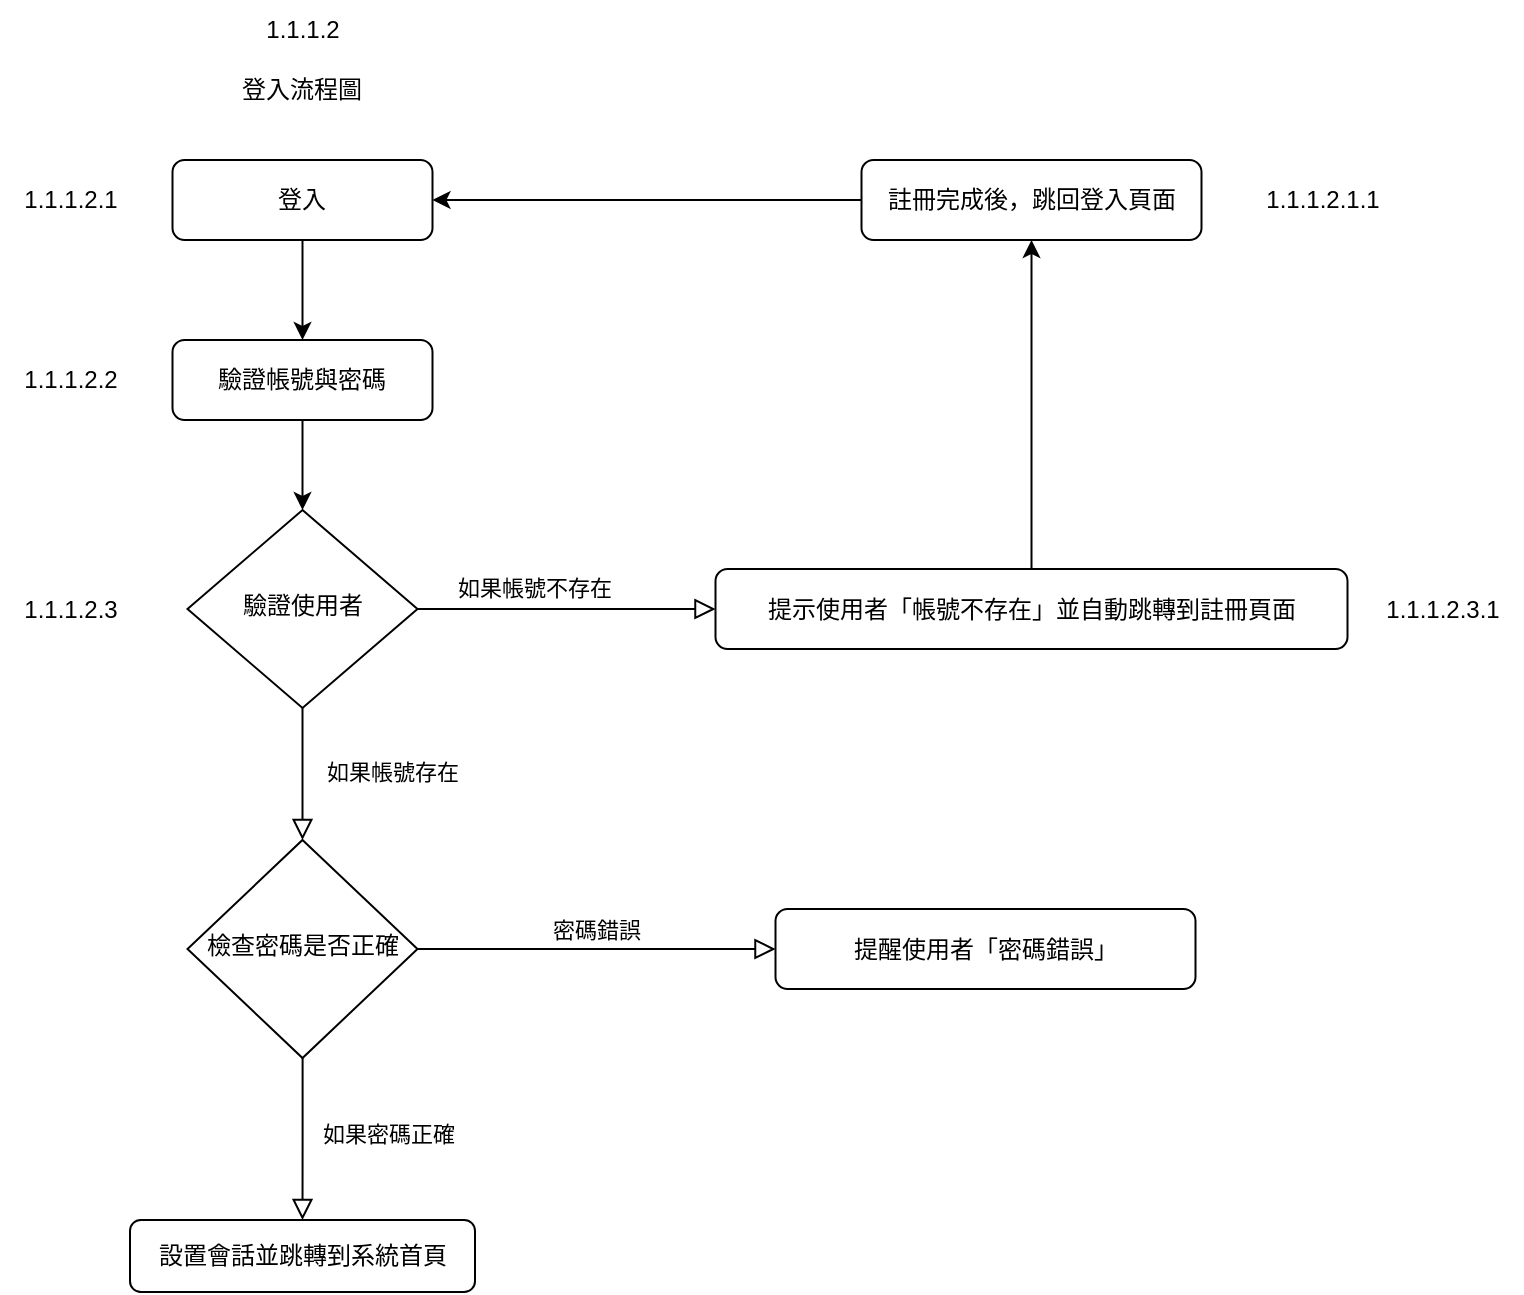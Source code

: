 <mxfile version="24.8.6">
  <diagram id="C5RBs43oDa-KdzZeNtuy" name="Page-1">
    <mxGraphModel dx="1434" dy="782" grid="1" gridSize="10" guides="1" tooltips="1" connect="1" arrows="1" fold="1" page="1" pageScale="1" pageWidth="827" pageHeight="1169" math="0" shadow="0">
      <root>
        <mxCell id="WIyWlLk6GJQsqaUBKTNV-0" />
        <mxCell id="WIyWlLk6GJQsqaUBKTNV-1" parent="WIyWlLk6GJQsqaUBKTNV-0" />
        <mxCell id="nLiXJdlD6BryKtPg3rHf-0" style="edgeStyle=orthogonalEdgeStyle;rounded=0;orthogonalLoop=1;jettySize=auto;html=1;exitX=0.5;exitY=1;exitDx=0;exitDy=0;" parent="WIyWlLk6GJQsqaUBKTNV-1" source="nLiXJdlD6BryKtPg3rHf-1" target="nLiXJdlD6BryKtPg3rHf-13" edge="1">
          <mxGeometry relative="1" as="geometry" />
        </mxCell>
        <mxCell id="nLiXJdlD6BryKtPg3rHf-1" value="登入" style="rounded=1;whiteSpace=wrap;html=1;fontSize=12;glass=0;strokeWidth=1;shadow=0;" parent="WIyWlLk6GJQsqaUBKTNV-1" vertex="1">
          <mxGeometry x="130.25" y="110" width="130" height="40" as="geometry" />
        </mxCell>
        <mxCell id="nLiXJdlD6BryKtPg3rHf-2" value="如果帳號存在" style="rounded=0;html=1;jettySize=auto;orthogonalLoop=1;fontSize=11;endArrow=block;endFill=0;endSize=8;strokeWidth=1;shadow=0;labelBackgroundColor=none;edgeStyle=orthogonalEdgeStyle;" parent="WIyWlLk6GJQsqaUBKTNV-1" source="nLiXJdlD6BryKtPg3rHf-4" target="nLiXJdlD6BryKtPg3rHf-9" edge="1">
          <mxGeometry x="-0.05" y="45" relative="1" as="geometry">
            <mxPoint as="offset" />
          </mxGeometry>
        </mxCell>
        <mxCell id="nLiXJdlD6BryKtPg3rHf-3" value="如果帳號不存在" style="edgeStyle=orthogonalEdgeStyle;rounded=0;html=1;jettySize=auto;orthogonalLoop=1;fontSize=11;endArrow=block;endFill=0;endSize=8;strokeWidth=1;shadow=0;labelBackgroundColor=none;" parent="WIyWlLk6GJQsqaUBKTNV-1" source="nLiXJdlD6BryKtPg3rHf-4" target="nLiXJdlD6BryKtPg3rHf-6" edge="1">
          <mxGeometry x="-0.223" y="11" relative="1" as="geometry">
            <mxPoint as="offset" />
          </mxGeometry>
        </mxCell>
        <mxCell id="nLiXJdlD6BryKtPg3rHf-4" value="驗證使用者" style="rhombus;whiteSpace=wrap;html=1;shadow=0;fontFamily=Helvetica;fontSize=12;align=center;strokeWidth=1;spacing=6;spacingTop=-4;" parent="WIyWlLk6GJQsqaUBKTNV-1" vertex="1">
          <mxGeometry x="137.75" y="285" width="115" height="99" as="geometry" />
        </mxCell>
        <mxCell id="nLiXJdlD6BryKtPg3rHf-5" value="" style="edgeStyle=orthogonalEdgeStyle;rounded=0;orthogonalLoop=1;jettySize=auto;html=1;" parent="WIyWlLk6GJQsqaUBKTNV-1" source="nLiXJdlD6BryKtPg3rHf-6" target="nLiXJdlD6BryKtPg3rHf-16" edge="1">
          <mxGeometry relative="1" as="geometry" />
        </mxCell>
        <mxCell id="nLiXJdlD6BryKtPg3rHf-6" value="提示使用者「帳號不存在」並自動跳轉到註冊頁面" style="rounded=1;whiteSpace=wrap;html=1;fontSize=12;glass=0;strokeWidth=1;shadow=0;" parent="WIyWlLk6GJQsqaUBKTNV-1" vertex="1">
          <mxGeometry x="401.75" y="314.5" width="316" height="40" as="geometry" />
        </mxCell>
        <mxCell id="nLiXJdlD6BryKtPg3rHf-7" value="如果密碼正確" style="rounded=0;html=1;jettySize=auto;orthogonalLoop=1;fontSize=11;endArrow=block;endFill=0;endSize=8;strokeWidth=1;shadow=0;labelBackgroundColor=none;edgeStyle=orthogonalEdgeStyle;" parent="WIyWlLk6GJQsqaUBKTNV-1" source="nLiXJdlD6BryKtPg3rHf-9" target="nLiXJdlD6BryKtPg3rHf-10" edge="1">
          <mxGeometry x="-0.046" y="43" relative="1" as="geometry">
            <mxPoint as="offset" />
          </mxGeometry>
        </mxCell>
        <mxCell id="nLiXJdlD6BryKtPg3rHf-8" value="密碼錯誤" style="edgeStyle=orthogonalEdgeStyle;rounded=0;html=1;jettySize=auto;orthogonalLoop=1;fontSize=11;endArrow=block;endFill=0;endSize=8;strokeWidth=1;shadow=0;labelBackgroundColor=none;" parent="WIyWlLk6GJQsqaUBKTNV-1" source="nLiXJdlD6BryKtPg3rHf-9" target="nLiXJdlD6BryKtPg3rHf-11" edge="1">
          <mxGeometry y="10" relative="1" as="geometry">
            <mxPoint as="offset" />
          </mxGeometry>
        </mxCell>
        <mxCell id="nLiXJdlD6BryKtPg3rHf-9" value="檢查密碼是否正確" style="rhombus;whiteSpace=wrap;html=1;shadow=0;fontFamily=Helvetica;fontSize=12;align=center;strokeWidth=1;spacing=6;spacingTop=-4;" parent="WIyWlLk6GJQsqaUBKTNV-1" vertex="1">
          <mxGeometry x="137.75" y="450" width="115" height="109" as="geometry" />
        </mxCell>
        <mxCell id="nLiXJdlD6BryKtPg3rHf-10" value="設置會話並跳轉到系統首頁" style="rounded=1;whiteSpace=wrap;html=1;fontSize=12;glass=0;strokeWidth=1;shadow=0;" parent="WIyWlLk6GJQsqaUBKTNV-1" vertex="1">
          <mxGeometry x="109" y="640" width="172.5" height="36" as="geometry" />
        </mxCell>
        <mxCell id="nLiXJdlD6BryKtPg3rHf-11" value="提醒使用者「密碼錯誤」" style="rounded=1;whiteSpace=wrap;html=1;fontSize=12;glass=0;strokeWidth=1;shadow=0;" parent="WIyWlLk6GJQsqaUBKTNV-1" vertex="1">
          <mxGeometry x="431.75" y="484.5" width="210" height="40" as="geometry" />
        </mxCell>
        <mxCell id="nLiXJdlD6BryKtPg3rHf-12" style="edgeStyle=orthogonalEdgeStyle;rounded=0;orthogonalLoop=1;jettySize=auto;html=1;entryX=0.5;entryY=0;entryDx=0;entryDy=0;" parent="WIyWlLk6GJQsqaUBKTNV-1" source="nLiXJdlD6BryKtPg3rHf-13" target="nLiXJdlD6BryKtPg3rHf-4" edge="1">
          <mxGeometry relative="1" as="geometry" />
        </mxCell>
        <mxCell id="nLiXJdlD6BryKtPg3rHf-13" value="驗證帳號與密碼" style="rounded=1;whiteSpace=wrap;html=1;fontSize=12;glass=0;strokeWidth=1;shadow=0;" parent="WIyWlLk6GJQsqaUBKTNV-1" vertex="1">
          <mxGeometry x="130.25" y="200" width="130" height="40" as="geometry" />
        </mxCell>
        <mxCell id="nLiXJdlD6BryKtPg3rHf-14" value="登入流程圖" style="text;html=1;align=center;verticalAlign=middle;whiteSpace=wrap;rounded=0;strokeColor=none;" parent="WIyWlLk6GJQsqaUBKTNV-1" vertex="1">
          <mxGeometry x="145.25" y="60" width="100" height="30" as="geometry" />
        </mxCell>
        <mxCell id="nLiXJdlD6BryKtPg3rHf-15" style="edgeStyle=orthogonalEdgeStyle;rounded=0;orthogonalLoop=1;jettySize=auto;html=1;exitX=0;exitY=0.5;exitDx=0;exitDy=0;entryX=1;entryY=0.5;entryDx=0;entryDy=0;" parent="WIyWlLk6GJQsqaUBKTNV-1" source="nLiXJdlD6BryKtPg3rHf-16" target="nLiXJdlD6BryKtPg3rHf-1" edge="1">
          <mxGeometry relative="1" as="geometry" />
        </mxCell>
        <mxCell id="nLiXJdlD6BryKtPg3rHf-16" value="註冊完成後，跳回登入頁面" style="rounded=1;whiteSpace=wrap;html=1;fontSize=12;glass=0;strokeWidth=1;shadow=0;" parent="WIyWlLk6GJQsqaUBKTNV-1" vertex="1">
          <mxGeometry x="474.75" y="110" width="170" height="40" as="geometry" />
        </mxCell>
        <mxCell id="hqCIcdHdKqObzn2pg9KG-0" value="1.1.1.2" style="text;html=1;align=center;verticalAlign=middle;resizable=0;points=[];autosize=1;strokeColor=none;fillColor=none;" vertex="1" parent="WIyWlLk6GJQsqaUBKTNV-1">
          <mxGeometry x="165.25" y="30" width="60" height="30" as="geometry" />
        </mxCell>
        <mxCell id="hqCIcdHdKqObzn2pg9KG-1" value="1.1.1.2.1" style="text;html=1;align=center;verticalAlign=middle;resizable=0;points=[];autosize=1;strokeColor=none;fillColor=none;" vertex="1" parent="WIyWlLk6GJQsqaUBKTNV-1">
          <mxGeometry x="44" y="115" width="70" height="30" as="geometry" />
        </mxCell>
        <mxCell id="hqCIcdHdKqObzn2pg9KG-2" value="1.1.1.2.2" style="text;html=1;align=center;verticalAlign=middle;resizable=0;points=[];autosize=1;strokeColor=none;fillColor=none;" vertex="1" parent="WIyWlLk6GJQsqaUBKTNV-1">
          <mxGeometry x="44" y="205" width="70" height="30" as="geometry" />
        </mxCell>
        <mxCell id="hqCIcdHdKqObzn2pg9KG-3" value="1.1.1.2.1.1" style="text;html=1;align=center;verticalAlign=middle;resizable=0;points=[];autosize=1;strokeColor=none;fillColor=none;" vertex="1" parent="WIyWlLk6GJQsqaUBKTNV-1">
          <mxGeometry x="665" y="115" width="80" height="30" as="geometry" />
        </mxCell>
        <mxCell id="hqCIcdHdKqObzn2pg9KG-4" value="1.1.1.2.3" style="text;html=1;align=center;verticalAlign=middle;resizable=0;points=[];autosize=1;strokeColor=none;fillColor=none;" vertex="1" parent="WIyWlLk6GJQsqaUBKTNV-1">
          <mxGeometry x="44" y="319.5" width="70" height="30" as="geometry" />
        </mxCell>
        <mxCell id="hqCIcdHdKqObzn2pg9KG-5" value="1.1.1.2.3.1" style="text;html=1;align=center;verticalAlign=middle;resizable=0;points=[];autosize=1;strokeColor=none;fillColor=none;" vertex="1" parent="WIyWlLk6GJQsqaUBKTNV-1">
          <mxGeometry x="725" y="319.5" width="80" height="30" as="geometry" />
        </mxCell>
      </root>
    </mxGraphModel>
  </diagram>
</mxfile>
